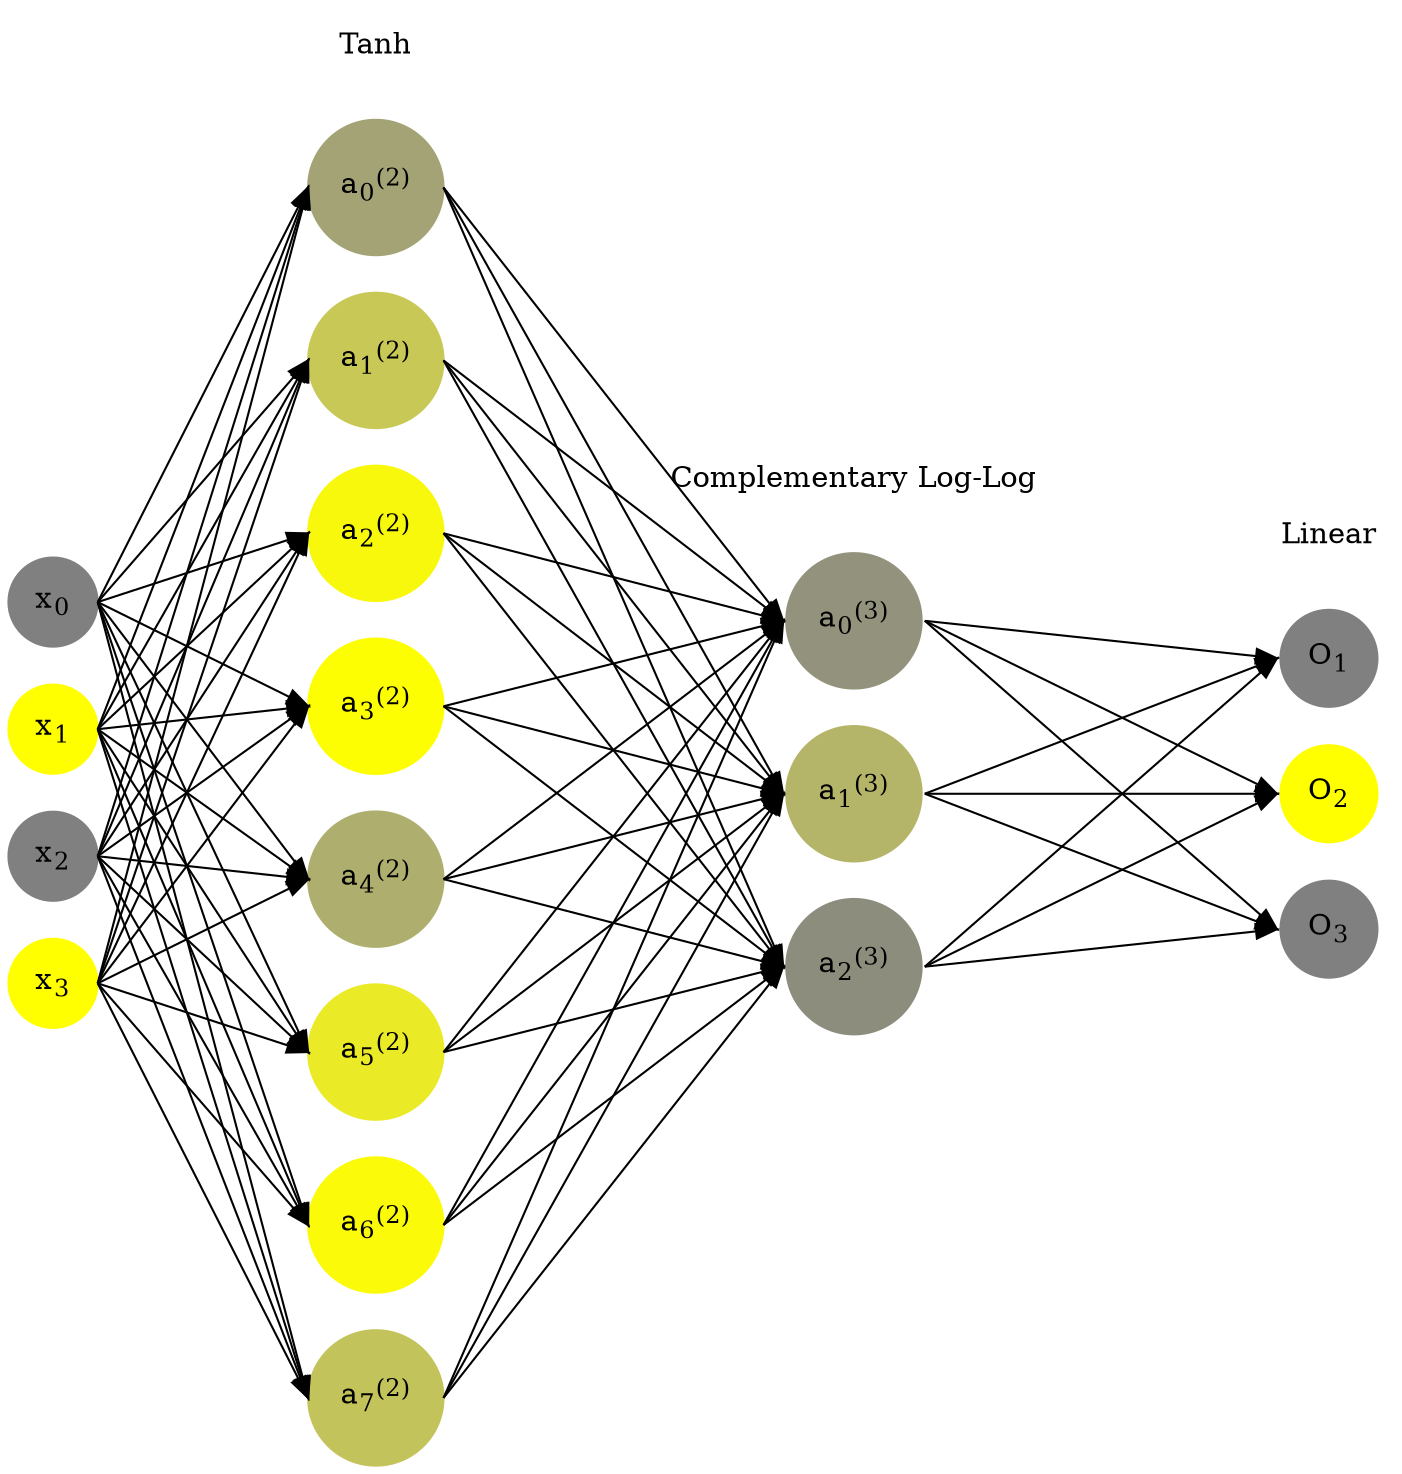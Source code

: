 digraph G {
	rankdir = LR;
	splines=false;
	edge[style=invis];
	ranksep= 1.4;
	{
	node [shape=circle, color="0.1667, 0.0, 0.5", style=filled, fillcolor="0.1667, 0.0, 0.5"];
	x0 [label=<x<sub>0</sub>>];
	}
	{
	node [shape=circle, color="0.1667, 1.0, 1.0", style=filled, fillcolor="0.1667, 1.0, 1.0"];
	x1 [label=<x<sub>1</sub>>];
	}
	{
	node [shape=circle, color="0.1667, 0.0, 0.5", style=filled, fillcolor="0.1667, 0.0, 0.5"];
	x2 [label=<x<sub>2</sub>>];
	}
	{
	node [shape=circle, color="0.1667, 1.0, 1.0", style=filled, fillcolor="0.1667, 1.0, 1.0"];
	x3 [label=<x<sub>3</sub>>];
	}
	{
	node [shape=circle, color="0.1667, 0.275686, 0.637843", style=filled, fillcolor="0.1667, 0.275686, 0.637843"];
	a02 [label=<a<sub>0</sub><sup>(2)</sup>>];
	}
	{
	node [shape=circle, color="0.1667, 0.563667, 0.781834", style=filled, fillcolor="0.1667, 0.563667, 0.781834"];
	a12 [label=<a<sub>1</sub><sup>(2)</sup>>];
	}
	{
	node [shape=circle, color="0.1667, 0.944886, 0.972443", style=filled, fillcolor="0.1667, 0.944886, 0.972443"];
	a22 [label=<a<sub>2</sub><sup>(2)</sup>>];
	}
	{
	node [shape=circle, color="0.1667, 0.987056, 0.993528", style=filled, fillcolor="0.1667, 0.987056, 0.993528"];
	a32 [label=<a<sub>3</sub><sup>(2)</sup>>];
	}
	{
	node [shape=circle, color="0.1667, 0.360554, 0.680277", style=filled, fillcolor="0.1667, 0.360554, 0.680277"];
	a42 [label=<a<sub>4</sub><sup>(2)</sup>>];
	}
	{
	node [shape=circle, color="0.1667, 0.831785, 0.915892", style=filled, fillcolor="0.1667, 0.831785, 0.915892"];
	a52 [label=<a<sub>5</sub><sup>(2)</sup>>];
	}
	{
	node [shape=circle, color="0.1667, 0.963551, 0.981775", style=filled, fillcolor="0.1667, 0.963551, 0.981775"];
	a62 [label=<a<sub>6</sub><sup>(2)</sup>>];
	}
	{
	node [shape=circle, color="0.1667, 0.530345, 0.765173", style=filled, fillcolor="0.1667, 0.530345, 0.765173"];
	a72 [label=<a<sub>7</sub><sup>(2)</sup>>];
	}
	{
	node [shape=circle, color="0.1667, 0.153024, 0.576512", style=filled, fillcolor="0.1667, 0.153024, 0.576512"];
	a03 [label=<a<sub>0</sub><sup>(3)</sup>>];
	}
	{
	node [shape=circle, color="0.1667, 0.417446, 0.708723", style=filled, fillcolor="0.1667, 0.417446, 0.708723"];
	a13 [label=<a<sub>1</sub><sup>(3)</sup>>];
	}
	{
	node [shape=circle, color="0.1667, 0.107421, 0.553710", style=filled, fillcolor="0.1667, 0.107421, 0.553710"];
	a23 [label=<a<sub>2</sub><sup>(3)</sup>>];
	}
	{
	node [shape=circle, color="0.1667, 0.0, 0.5", style=filled, fillcolor="0.1667, 0.0, 0.5"];
	O1 [label=<O<sub>1</sub>>];
	}
	{
	node [shape=circle, color="0.1667, 1.0, 1.0", style=filled, fillcolor="0.1667, 1.0, 1.0"];
	O2 [label=<O<sub>2</sub>>];
	}
	{
	node [shape=circle, color="0.1667, 0.0, 0.5", style=filled, fillcolor="0.1667, 0.0, 0.5"];
	O3 [label=<O<sub>3</sub>>];
	}
	{
	rank=same;
	x0->x1->x2->x3;
	}
	{
	rank=same;
	a02->a12->a22->a32->a42->a52->a62->a72;
	}
	{
	rank=same;
	a03->a13->a23;
	}
	{
	rank=same;
	O1->O2->O3;
	}
	l1 [shape=plaintext,label="Tanh"];
	l1->a02;
	{rank=same; l1;a02};
	l2 [shape=plaintext,label="Complementary Log-Log"];
	l2->a03;
	{rank=same; l2;a03};
	l3 [shape=plaintext,label="Linear"];
	l3->O1;
	{rank=same; l3;O1};
edge[style=solid, tailport=e, headport=w];
	{x0;x1;x2;x3} -> {a02;a12;a22;a32;a42;a52;a62;a72};
	{a02;a12;a22;a32;a42;a52;a62;a72} -> {a03;a13;a23};
	{a03;a13;a23} -> {O1,O2,O3};
}